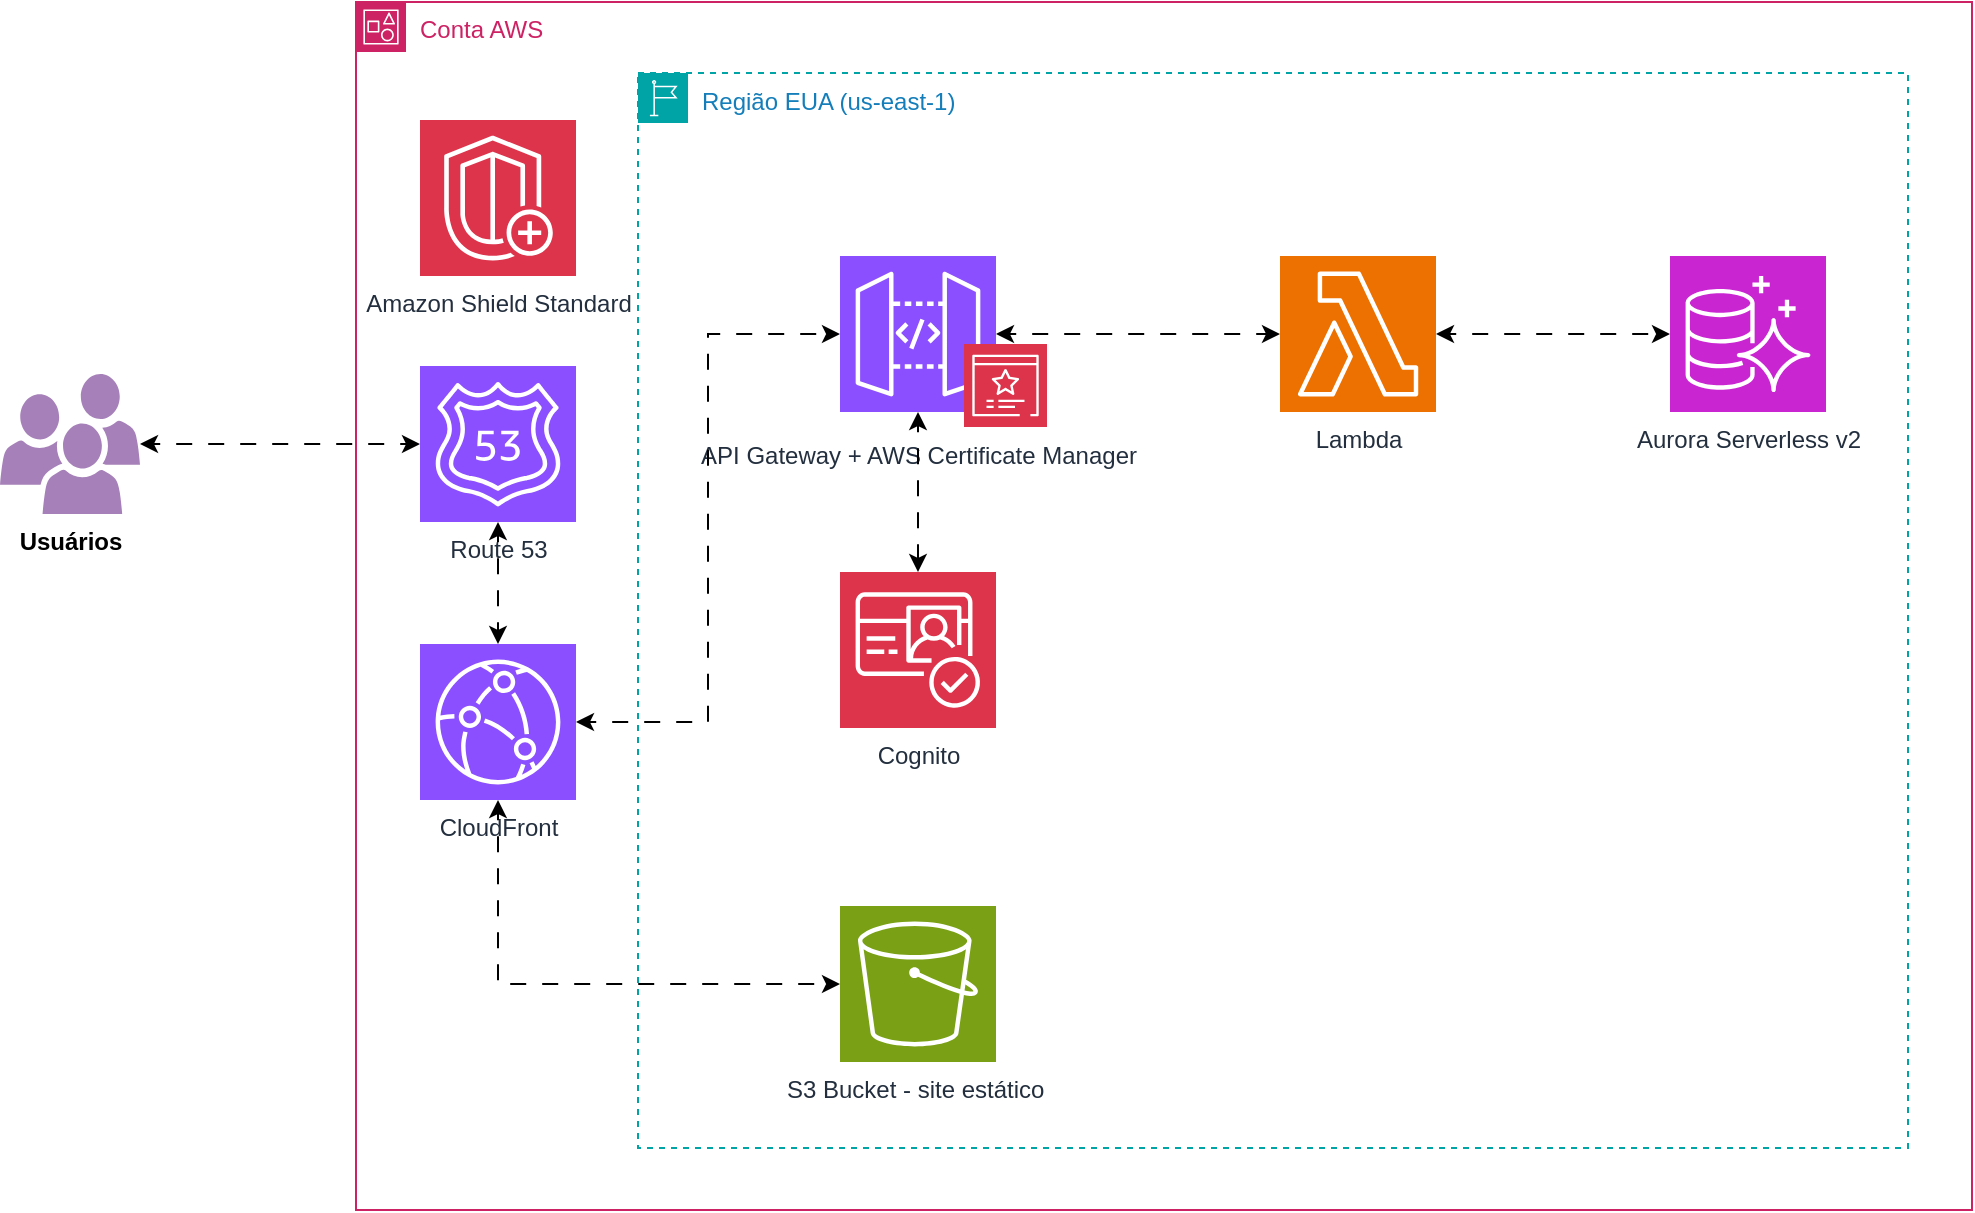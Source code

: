 <mxfile version="26.0.4">
  <diagram name="Página-1" id="BBM7HmE_G74GKGTS61Dw">
    <mxGraphModel dx="-1366" dy="826" grid="0" gridSize="10" guides="1" tooltips="1" connect="1" arrows="1" fold="1" page="0" pageScale="1" pageWidth="827" pageHeight="1169" math="0" shadow="0">
      <root>
        <mxCell id="0" />
        <mxCell id="1" parent="0" />
        <mxCell id="ofPMTWtSP_iq6lM-ZGT5-7" value="Conta AWS" style="points=[[0,0],[0.25,0],[0.5,0],[0.75,0],[1,0],[1,0.25],[1,0.5],[1,0.75],[1,1],[0.75,1],[0.5,1],[0.25,1],[0,1],[0,0.75],[0,0.5],[0,0.25]];outlineConnect=0;gradientColor=none;html=1;whiteSpace=wrap;fontSize=12;fontStyle=0;container=0;pointerEvents=0;collapsible=0;recursiveResize=0;shape=mxgraph.aws4.group;grIcon=mxgraph.aws4.group_account;strokeColor=#CD2264;fillColor=none;verticalAlign=top;align=left;spacingLeft=30;fontColor=#CD2264;dashed=0;" parent="1" vertex="1">
          <mxGeometry x="3250" y="118" width="808" height="604" as="geometry" />
        </mxCell>
        <mxCell id="ofPMTWtSP_iq6lM-ZGT5-13" value="Região EUA (us-east-1)" style="points=[[0,0],[0.25,0],[0.5,0],[0.75,0],[1,0],[1,0.25],[1,0.5],[1,0.75],[1,1],[0.75,1],[0.5,1],[0.25,1],[0,1],[0,0.75],[0,0.5],[0,0.25]];outlineConnect=0;gradientColor=none;html=1;whiteSpace=wrap;fontSize=12;fontStyle=0;container=1;pointerEvents=0;collapsible=0;recursiveResize=0;shape=mxgraph.aws4.group;grIcon=mxgraph.aws4.group_region;strokeColor=#00A4A6;fillColor=default;verticalAlign=top;align=left;spacingLeft=30;fontColor=#147EBA;dashed=1;shadow=0;" parent="1" vertex="1">
          <mxGeometry x="3391" y="153.5" width="635" height="537.5" as="geometry" />
        </mxCell>
        <mxCell id="zEPGW1H8l5b2gX-oBRPI-5" value="Lambda" style="sketch=0;points=[[0,0,0],[0.25,0,0],[0.5,0,0],[0.75,0,0],[1,0,0],[0,1,0],[0.25,1,0],[0.5,1,0],[0.75,1,0],[1,1,0],[0,0.25,0],[0,0.5,0],[0,0.75,0],[1,0.25,0],[1,0.5,0],[1,0.75,0]];outlineConnect=0;fontColor=#232F3E;fillColor=#ED7100;strokeColor=#ffffff;dashed=0;verticalLabelPosition=bottom;verticalAlign=top;align=center;html=1;fontSize=12;fontStyle=0;aspect=fixed;shape=mxgraph.aws4.resourceIcon;resIcon=mxgraph.aws4.lambda;" parent="ofPMTWtSP_iq6lM-ZGT5-13" vertex="1">
          <mxGeometry x="321" y="91.5" width="78" height="78" as="geometry" />
        </mxCell>
        <mxCell id="zEPGW1H8l5b2gX-oBRPI-6" value="Aurora Serverless v2" style="sketch=0;points=[[0,0,0],[0.25,0,0],[0.5,0,0],[0.75,0,0],[1,0,0],[0,1,0],[0.25,1,0],[0.5,1,0],[0.75,1,0],[1,1,0],[0,0.25,0],[0,0.5,0],[0,0.75,0],[1,0.25,0],[1,0.5,0],[1,0.75,0]];outlineConnect=0;fontColor=#232F3E;fillColor=#C925D1;strokeColor=#ffffff;dashed=0;verticalLabelPosition=bottom;verticalAlign=top;align=center;html=1;fontSize=12;fontStyle=0;aspect=fixed;shape=mxgraph.aws4.resourceIcon;resIcon=mxgraph.aws4.aurora;" parent="ofPMTWtSP_iq6lM-ZGT5-13" vertex="1">
          <mxGeometry x="516" y="91.5" width="78" height="78" as="geometry" />
        </mxCell>
        <mxCell id="zEPGW1H8l5b2gX-oBRPI-9" value="S3 Bucket - site estático&amp;nbsp;" style="sketch=0;points=[[0,0,0],[0.25,0,0],[0.5,0,0],[0.75,0,0],[1,0,0],[0,1,0],[0.25,1,0],[0.5,1,0],[0.75,1,0],[1,1,0],[0,0.25,0],[0,0.5,0],[0,0.75,0],[1,0.25,0],[1,0.5,0],[1,0.75,0]];outlineConnect=0;fontColor=#232F3E;fillColor=#7AA116;strokeColor=#ffffff;dashed=0;verticalLabelPosition=bottom;verticalAlign=top;align=center;html=1;fontSize=12;fontStyle=0;aspect=fixed;shape=mxgraph.aws4.resourceIcon;resIcon=mxgraph.aws4.s3;" parent="ofPMTWtSP_iq6lM-ZGT5-13" vertex="1">
          <mxGeometry x="101" y="416.5" width="78" height="78" as="geometry" />
        </mxCell>
        <mxCell id="zEPGW1H8l5b2gX-oBRPI-14" value="" style="group" parent="ofPMTWtSP_iq6lM-ZGT5-13" vertex="1" connectable="0">
          <mxGeometry x="101" y="91.5" width="103.5" height="85.5" as="geometry" />
        </mxCell>
        <mxCell id="zEPGW1H8l5b2gX-oBRPI-3" value="API Gateway + AWS Certificate Manager" style="sketch=0;points=[[0,0,0],[0.25,0,0],[0.5,0,0],[0.75,0,0],[1,0,0],[0,1,0],[0.25,1,0],[0.5,1,0],[0.75,1,0],[1,1,0],[0,0.25,0],[0,0.5,0],[0,0.75,0],[1,0.25,0],[1,0.5,0],[1,0.75,0]];outlineConnect=0;fontColor=#232F3E;fillColor=#8C4FFF;strokeColor=#ffffff;dashed=0;verticalLabelPosition=bottom;verticalAlign=top;align=center;html=1;fontSize=12;fontStyle=0;aspect=fixed;shape=mxgraph.aws4.resourceIcon;resIcon=mxgraph.aws4.api_gateway;spacing=10;" parent="zEPGW1H8l5b2gX-oBRPI-14" vertex="1">
          <mxGeometry width="78" height="78" as="geometry" />
        </mxCell>
        <mxCell id="zEPGW1H8l5b2gX-oBRPI-4" value="" style="sketch=0;points=[[0,0,0],[0.25,0,0],[0.5,0,0],[0.75,0,0],[1,0,0],[0,1,0],[0.25,1,0],[0.5,1,0],[0.75,1,0],[1,1,0],[0,0.25,0],[0,0.5,0],[0,0.75,0],[1,0.25,0],[1,0.5,0],[1,0.75,0]];outlineConnect=0;fontColor=#232F3E;fillColor=#DD344C;strokeColor=#ffffff;dashed=0;verticalLabelPosition=bottom;verticalAlign=top;align=center;html=1;fontSize=12;fontStyle=0;aspect=fixed;shape=mxgraph.aws4.resourceIcon;resIcon=mxgraph.aws4.certificate_manager_3;" parent="zEPGW1H8l5b2gX-oBRPI-14" vertex="1">
          <mxGeometry x="62" y="44" width="41.5" height="41.5" as="geometry" />
        </mxCell>
        <mxCell id="zEPGW1H8l5b2gX-oBRPI-15" value="Cognito" style="sketch=0;points=[[0,0,0],[0.25,0,0],[0.5,0,0],[0.75,0,0],[1,0,0],[0,1,0],[0.25,1,0],[0.5,1,0],[0.75,1,0],[1,1,0],[0,0.25,0],[0,0.5,0],[0,0.75,0],[1,0.25,0],[1,0.5,0],[1,0.75,0]];outlineConnect=0;fontColor=#232F3E;fillColor=#DD344C;strokeColor=#ffffff;dashed=0;verticalLabelPosition=bottom;verticalAlign=top;align=center;html=1;fontSize=12;fontStyle=0;aspect=fixed;shape=mxgraph.aws4.resourceIcon;resIcon=mxgraph.aws4.cognito;" parent="ofPMTWtSP_iq6lM-ZGT5-13" vertex="1">
          <mxGeometry x="101" y="249.5" width="78" height="78" as="geometry" />
        </mxCell>
        <mxCell id="Kb54BMJiMnOjHGQ8vKzh-5" style="edgeStyle=orthogonalEdgeStyle;rounded=0;orthogonalLoop=1;jettySize=auto;html=1;exitX=1;exitY=0.5;exitDx=0;exitDy=0;exitPerimeter=0;entryX=0;entryY=0.5;entryDx=0;entryDy=0;entryPerimeter=0;startArrow=classic;startFill=1;flowAnimation=1;" edge="1" parent="ofPMTWtSP_iq6lM-ZGT5-13" source="zEPGW1H8l5b2gX-oBRPI-3" target="zEPGW1H8l5b2gX-oBRPI-5">
          <mxGeometry relative="1" as="geometry" />
        </mxCell>
        <mxCell id="Kb54BMJiMnOjHGQ8vKzh-6" style="edgeStyle=orthogonalEdgeStyle;rounded=0;orthogonalLoop=1;jettySize=auto;html=1;exitX=1;exitY=0.5;exitDx=0;exitDy=0;exitPerimeter=0;entryX=0;entryY=0.5;entryDx=0;entryDy=0;entryPerimeter=0;startArrow=classic;startFill=1;flowAnimation=1;" edge="1" parent="ofPMTWtSP_iq6lM-ZGT5-13" source="zEPGW1H8l5b2gX-oBRPI-5" target="zEPGW1H8l5b2gX-oBRPI-6">
          <mxGeometry relative="1" as="geometry" />
        </mxCell>
        <mxCell id="Kb54BMJiMnOjHGQ8vKzh-7" style="edgeStyle=orthogonalEdgeStyle;rounded=0;orthogonalLoop=1;jettySize=auto;html=1;exitX=0.5;exitY=1;exitDx=0;exitDy=0;exitPerimeter=0;elbow=vertical;startArrow=classic;startFill=1;flowAnimation=1;" edge="1" parent="ofPMTWtSP_iq6lM-ZGT5-13" source="zEPGW1H8l5b2gX-oBRPI-3" target="zEPGW1H8l5b2gX-oBRPI-15">
          <mxGeometry relative="1" as="geometry" />
        </mxCell>
        <mxCell id="PWoz4rSzEnmUFNBiS0Xm-3" value="&lt;b&gt;Usuários&lt;/b&gt;" style="sketch=0;pointerEvents=1;shadow=0;dashed=0;html=1;strokeColor=none;labelPosition=center;verticalLabelPosition=bottom;verticalAlign=top;outlineConnect=0;align=center;shape=mxgraph.office.users.users;fillColor=#A680B8;" parent="1" vertex="1">
          <mxGeometry x="3072" y="304" width="70" height="70" as="geometry" />
        </mxCell>
        <mxCell id="zEPGW1H8l5b2gX-oBRPI-1" value="Route 53" style="sketch=0;points=[[0,0,0],[0.25,0,0],[0.5,0,0],[0.75,0,0],[1,0,0],[0,1,0],[0.25,1,0],[0.5,1,0],[0.75,1,0],[1,1,0],[0,0.25,0],[0,0.5,0],[0,0.75,0],[1,0.25,0],[1,0.5,0],[1,0.75,0]];outlineConnect=0;fontColor=#232F3E;fillColor=#8C4FFF;strokeColor=#ffffff;dashed=0;verticalLabelPosition=bottom;verticalAlign=top;align=center;html=1;fontSize=12;fontStyle=0;aspect=fixed;shape=mxgraph.aws4.resourceIcon;resIcon=mxgraph.aws4.route_53;" parent="1" vertex="1">
          <mxGeometry x="3282" y="300" width="78" height="78" as="geometry" />
        </mxCell>
        <mxCell id="zEPGW1H8l5b2gX-oBRPI-7" value="Amazon Shield Standard" style="sketch=0;points=[[0,0,0],[0.25,0,0],[0.5,0,0],[0.75,0,0],[1,0,0],[0,1,0],[0.25,1,0],[0.5,1,0],[0.75,1,0],[1,1,0],[0,0.25,0],[0,0.5,0],[0,0.75,0],[1,0.25,0],[1,0.5,0],[1,0.75,0]];outlineConnect=0;fontColor=#232F3E;fillColor=#DD344C;strokeColor=#ffffff;dashed=0;verticalLabelPosition=bottom;verticalAlign=top;align=center;html=1;fontSize=12;fontStyle=0;aspect=fixed;shape=mxgraph.aws4.resourceIcon;resIcon=mxgraph.aws4.shield;" parent="1" vertex="1">
          <mxGeometry x="3282" y="177" width="78" height="78" as="geometry" />
        </mxCell>
        <mxCell id="zEPGW1H8l5b2gX-oBRPI-8" value="CloudFront" style="sketch=0;points=[[0,0,0],[0.25,0,0],[0.5,0,0],[0.75,0,0],[1,0,0],[0,1,0],[0.25,1,0],[0.5,1,0],[0.75,1,0],[1,1,0],[0,0.25,0],[0,0.5,0],[0,0.75,0],[1,0.25,0],[1,0.5,0],[1,0.75,0]];outlineConnect=0;fontColor=#232F3E;fillColor=#8C4FFF;strokeColor=#ffffff;dashed=0;verticalLabelPosition=bottom;verticalAlign=top;align=center;html=1;fontSize=12;fontStyle=0;aspect=fixed;shape=mxgraph.aws4.resourceIcon;resIcon=mxgraph.aws4.cloudfront;" parent="1" vertex="1">
          <mxGeometry x="3282" y="439" width="78" height="78" as="geometry" />
        </mxCell>
        <mxCell id="Kb54BMJiMnOjHGQ8vKzh-1" style="edgeStyle=orthogonalEdgeStyle;rounded=0;orthogonalLoop=1;jettySize=auto;html=1;entryX=0;entryY=0.5;entryDx=0;entryDy=0;entryPerimeter=0;startArrow=classic;startFill=1;flowAnimation=1;" edge="1" parent="1" source="PWoz4rSzEnmUFNBiS0Xm-3" target="zEPGW1H8l5b2gX-oBRPI-1">
          <mxGeometry relative="1" as="geometry" />
        </mxCell>
        <mxCell id="Kb54BMJiMnOjHGQ8vKzh-2" style="edgeStyle=orthogonalEdgeStyle;rounded=0;orthogonalLoop=1;jettySize=auto;html=1;exitX=0.5;exitY=1;exitDx=0;exitDy=0;exitPerimeter=0;entryX=0.5;entryY=0;entryDx=0;entryDy=0;entryPerimeter=0;startArrow=classic;startFill=1;flowAnimation=1;" edge="1" parent="1" source="zEPGW1H8l5b2gX-oBRPI-1" target="zEPGW1H8l5b2gX-oBRPI-8">
          <mxGeometry relative="1" as="geometry" />
        </mxCell>
        <mxCell id="Kb54BMJiMnOjHGQ8vKzh-3" style="edgeStyle=orthogonalEdgeStyle;rounded=0;orthogonalLoop=1;jettySize=auto;html=1;exitX=0.5;exitY=1;exitDx=0;exitDy=0;exitPerimeter=0;entryX=0;entryY=0.5;entryDx=0;entryDy=0;entryPerimeter=0;startArrow=classic;startFill=1;flowAnimation=1;" edge="1" parent="1" source="zEPGW1H8l5b2gX-oBRPI-8" target="zEPGW1H8l5b2gX-oBRPI-9">
          <mxGeometry relative="1" as="geometry" />
        </mxCell>
        <mxCell id="Kb54BMJiMnOjHGQ8vKzh-4" style="edgeStyle=orthogonalEdgeStyle;rounded=0;orthogonalLoop=1;jettySize=auto;html=1;exitX=1;exitY=0.5;exitDx=0;exitDy=0;exitPerimeter=0;entryX=0;entryY=0.5;entryDx=0;entryDy=0;entryPerimeter=0;startArrow=classic;startFill=1;flowAnimation=1;" edge="1" parent="1" source="zEPGW1H8l5b2gX-oBRPI-8" target="zEPGW1H8l5b2gX-oBRPI-3">
          <mxGeometry relative="1" as="geometry" />
        </mxCell>
      </root>
    </mxGraphModel>
  </diagram>
</mxfile>
